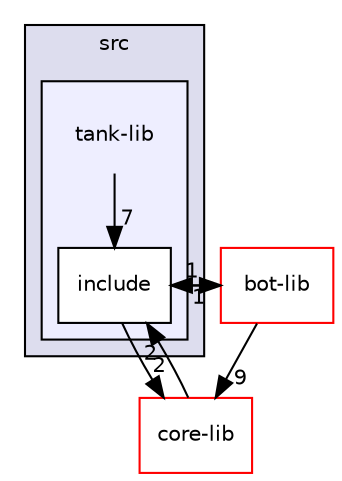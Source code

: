 digraph "/home/michal/proi/projekt2/22l-proi-projekt-jakomulski-budnik-owienko/src/tank-lib" {
  bgcolor=transparent;
  compound=true
  node [ fontsize="10", fontname="Helvetica"];
  edge [ labelfontsize="10", labelfontname="Helvetica"];
  subgraph clusterdir_68267d1309a1af8e8297ef4c3efbcdba {
    graph [ bgcolor="#ddddee", pencolor="black", label="src" fontname="Helvetica", fontsize="10", URL="dir_68267d1309a1af8e8297ef4c3efbcdba.html"]
  subgraph clusterdir_09862807db2014add90ed94978e55931 {
    graph [ bgcolor="#eeeeff", pencolor="black", label="" URL="dir_09862807db2014add90ed94978e55931.html"];
    dir_09862807db2014add90ed94978e55931 [shape=plaintext label="tank-lib"];
    dir_6a891b5c69bad4f9fca30d15db322bca [shape=box label="include" color="black" fillcolor="white" style="filled" URL="dir_6a891b5c69bad4f9fca30d15db322bca.html"];
  }
  }
  dir_bca8c228595a97e53e081df8126faa1b [shape=box label="bot-lib" color="red" URL="dir_bca8c228595a97e53e081df8126faa1b.html"];
  dir_dd008488fb0da8829e2acca19721471d [shape=box label="core-lib" color="red" URL="dir_dd008488fb0da8829e2acca19721471d.html"];
  dir_bca8c228595a97e53e081df8126faa1b->dir_6a891b5c69bad4f9fca30d15db322bca [headlabel="1", labeldistance=1.5 headhref="dir_000003_000017.html"];
  dir_bca8c228595a97e53e081df8126faa1b->dir_dd008488fb0da8829e2acca19721471d [headlabel="9", labeldistance=1.5 headhref="dir_000003_000005.html"];
  dir_09862807db2014add90ed94978e55931->dir_6a891b5c69bad4f9fca30d15db322bca [headlabel="7", labeldistance=1.5 headhref="dir_000016_000017.html"];
  dir_6a891b5c69bad4f9fca30d15db322bca->dir_bca8c228595a97e53e081df8126faa1b [headlabel="1", labeldistance=1.5 headhref="dir_000017_000003.html"];
  dir_6a891b5c69bad4f9fca30d15db322bca->dir_dd008488fb0da8829e2acca19721471d [headlabel="2", labeldistance=1.5 headhref="dir_000017_000005.html"];
  dir_dd008488fb0da8829e2acca19721471d->dir_6a891b5c69bad4f9fca30d15db322bca [headlabel="2", labeldistance=1.5 headhref="dir_000005_000017.html"];
}
